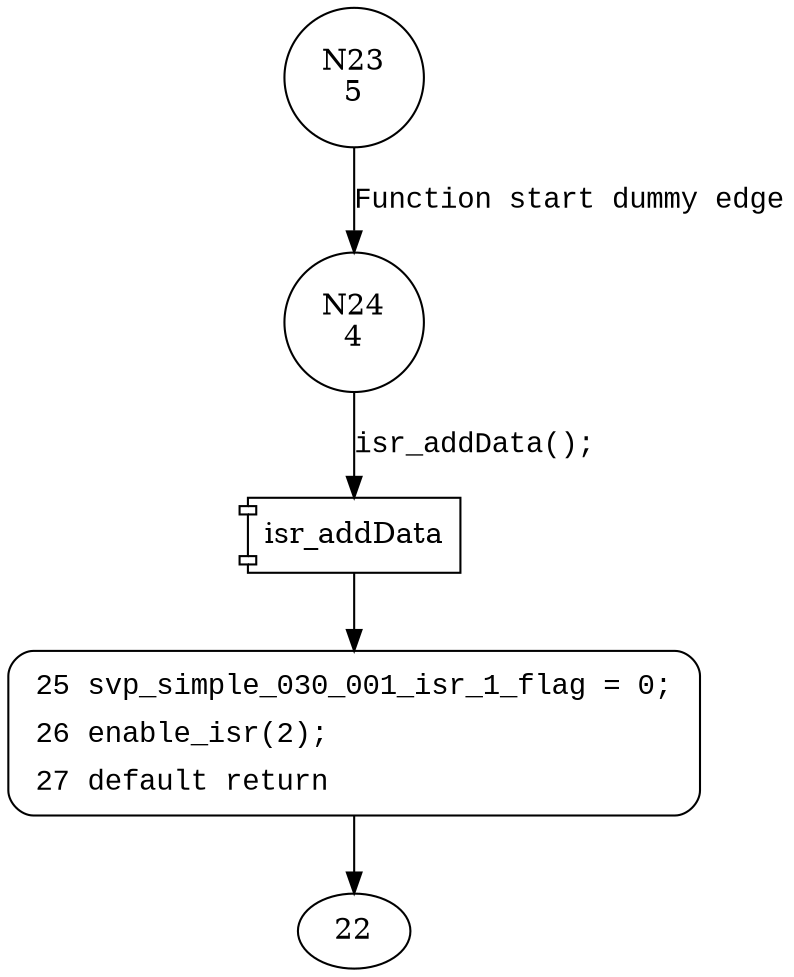digraph svp_simple_001_001_isr_1 {
23 [shape="circle" label="N23\n5"]
24 [shape="circle" label="N24\n4"]
25 [shape="circle" label="N25\n3"]
25 [style="filled,bold" penwidth="1" fillcolor="white" fontname="Courier New" shape="Mrecord" label=<<table border="0" cellborder="0" cellpadding="3" bgcolor="white"><tr><td align="right">25</td><td align="left">svp_simple_030_001_isr_1_flag = 0;</td></tr><tr><td align="right">26</td><td align="left">enable_isr(2);</td></tr><tr><td align="right">27</td><td align="left">default return</td></tr></table>>]
25 -> 22[label=""]
23 -> 24 [label="Function start dummy edge" fontname="Courier New"]
100001 [shape="component" label="isr_addData"]
24 -> 100001 [label="isr_addData();" fontname="Courier New"]
100001 -> 25 [label="" fontname="Courier New"]
}